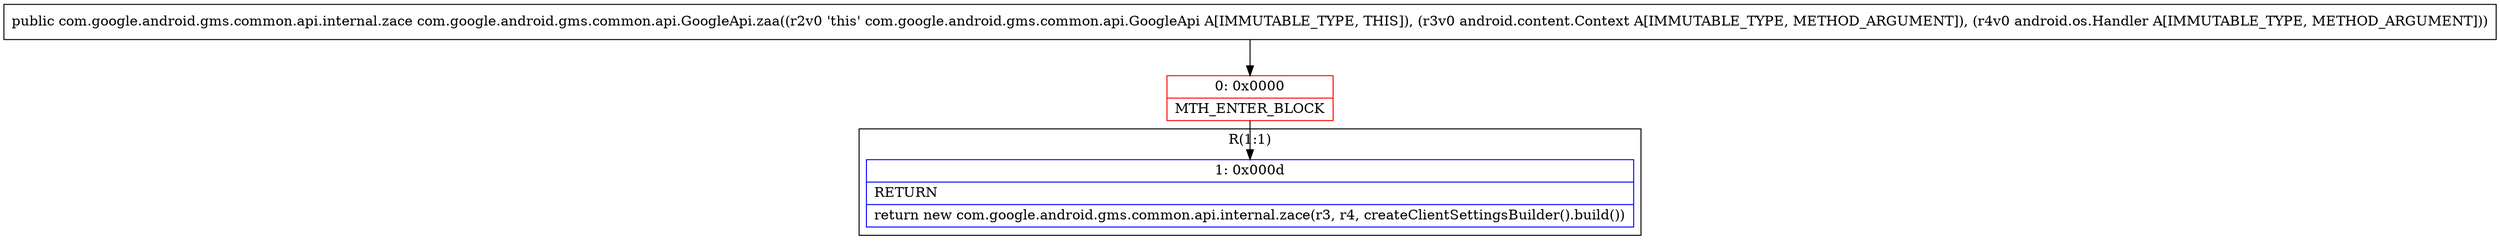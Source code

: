 digraph "CFG forcom.google.android.gms.common.api.GoogleApi.zaa(Landroid\/content\/Context;Landroid\/os\/Handler;)Lcom\/google\/android\/gms\/common\/api\/internal\/zace;" {
subgraph cluster_Region_1606205178 {
label = "R(1:1)";
node [shape=record,color=blue];
Node_1 [shape=record,label="{1\:\ 0x000d|RETURN\l|return new com.google.android.gms.common.api.internal.zace(r3, r4, createClientSettingsBuilder().build())\l}"];
}
Node_0 [shape=record,color=red,label="{0\:\ 0x0000|MTH_ENTER_BLOCK\l}"];
MethodNode[shape=record,label="{public com.google.android.gms.common.api.internal.zace com.google.android.gms.common.api.GoogleApi.zaa((r2v0 'this' com.google.android.gms.common.api.GoogleApi A[IMMUTABLE_TYPE, THIS]), (r3v0 android.content.Context A[IMMUTABLE_TYPE, METHOD_ARGUMENT]), (r4v0 android.os.Handler A[IMMUTABLE_TYPE, METHOD_ARGUMENT])) }"];
MethodNode -> Node_0;
Node_0 -> Node_1;
}

